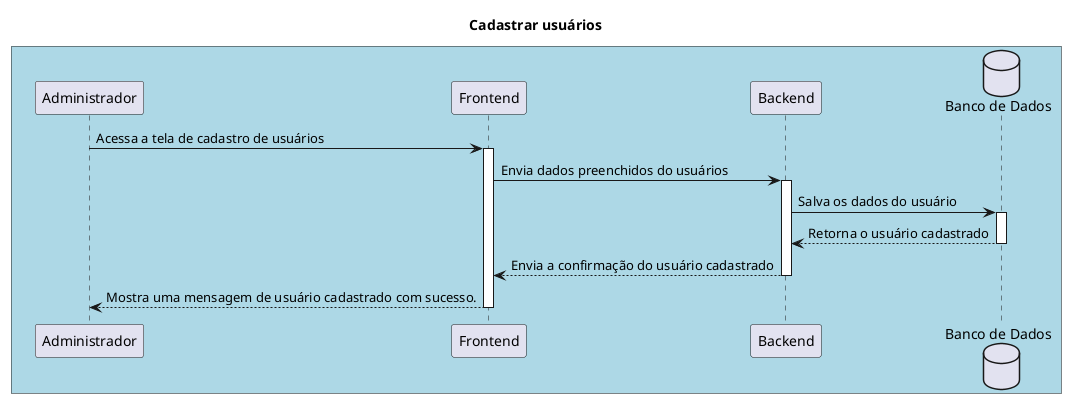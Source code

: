 @startuml
skinparam participantPadding 20
skinparam boxPadding 10

title "Cadastrar usuários" 

box #LightBlue
participant "Administrador" as A
participant "Frontend" as F
participant "Backend" as B
database "Banco de Dados" as DB


A -> F: Acessa a tela de cadastro de usuários
activate F
F -> B: Envia dados preenchidos do usuários
activate B
B -> DB: Salva os dados do usuário
activate DB
DB --> B: Retorna o usuário cadastrado
deactivate DB
B --> F: Envia a confirmação do usuário cadastrado
deactivate B
F --> A: Mostra uma mensagem de usuário cadastrado com sucesso.
deactivate F


@enduml